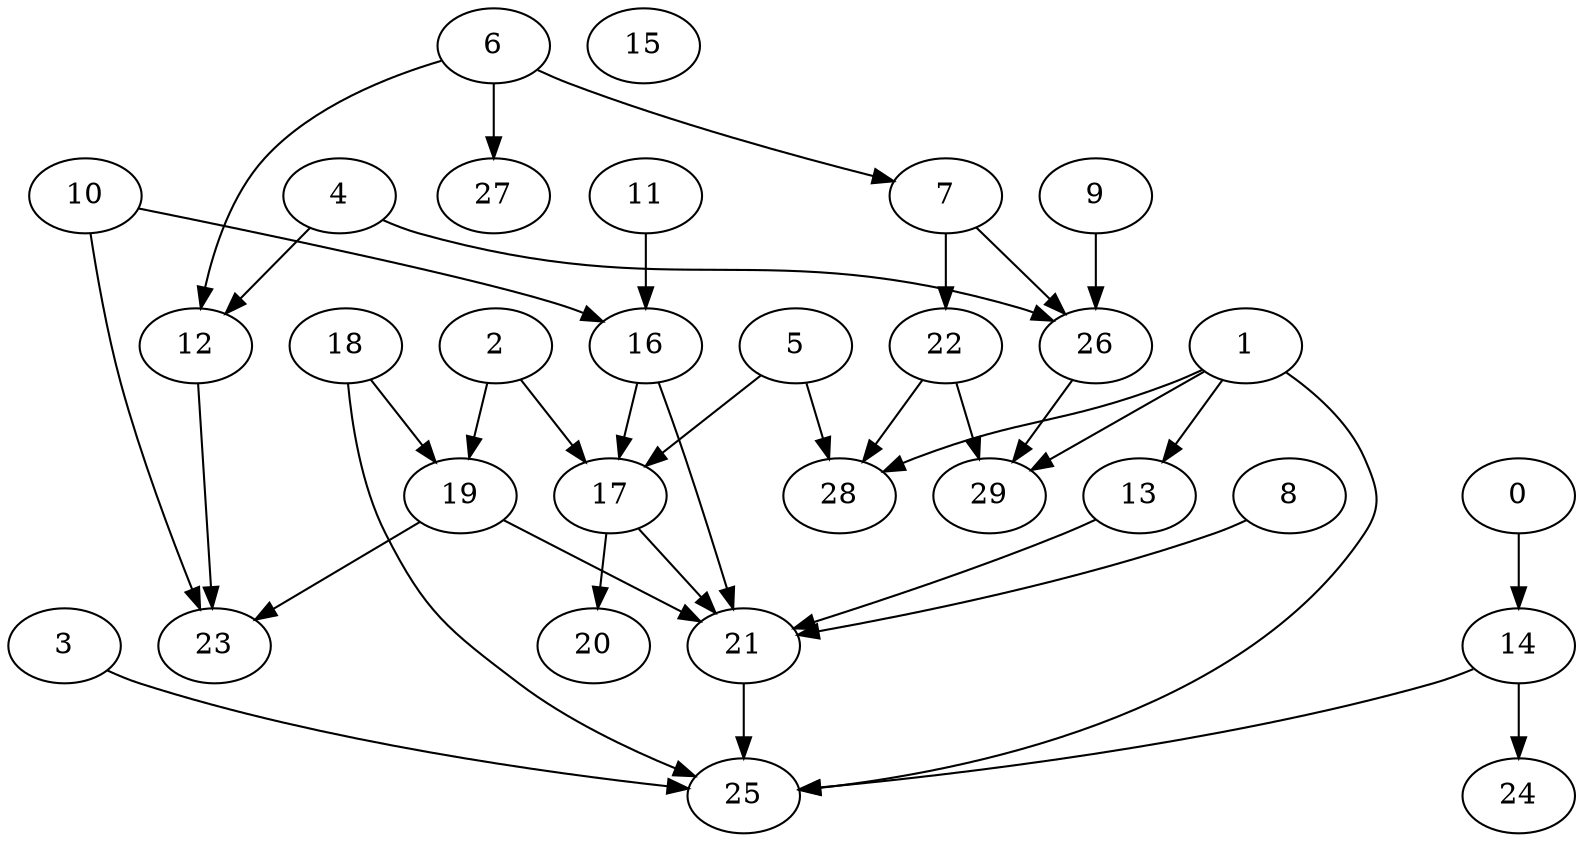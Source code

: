 digraph "Random_Nodes_30_Density_1.27_CCR_1.00_WeightType_Random_GB" {
	graph ["Duplicate states"=0,
		GraphType=Random,
		"Max states in OPEN"=0,
		Modes="120000ms; topo-ordered tasks, ; Pruning: task equivalence, fixed order ready list, ; F-value: ; Optimisation: best schedule length (\
SL) optimisation on equal, ",
		NumberOfTasks=30,
		"Pruned using list schedule length"=74,
		"States removed from OPEN"=0,
		TargetSystem="Homogeneous-8",
		"Time to schedule (ms)"=99,
		"Total idle time"=26,
		"Total schedule length"=55,
		"Total sequential time"=245,
		"Total states created"=97
	];
	11	["Finish time"=14,
		Processor=0,
		"Start time"=0,
		Weight=14];
	16	["Finish time"=32,
		Processor=0,
		"Start time"=18,
		Weight=14];
	11 -> 16	[Weight=6];
	10	["Finish time"=12,
		Processor=1,
		"Start time"=0,
		Weight=12];
	10 -> 16	[Weight=6];
	23	["Finish time"=28,
		Processor=3,
		"Start time"=24,
		Weight=4];
	10 -> 23	[Weight=4];
	6	["Finish time"=8,
		Processor=2,
		"Start time"=0,
		Weight=8];
	7	["Finish time"=19,
		Processor=2,
		"Start time"=8,
		Weight=11];
	6 -> 7	[Weight=8];
	12	["Finish time"=19,
		Processor=6,
		"Start time"=14,
		Weight=5];
	6 -> 12	[Weight=6];
	27	["Finish time"=27,
		Processor=5,
		"Start time"=16,
		Weight=11];
	6 -> 27	[Weight=5];
	18	["Finish time"=12,
		Processor=3,
		"Start time"=0,
		Weight=12];
	19	["Finish time"=24,
		Processor=3,
		"Start time"=13,
		Weight=11];
	18 -> 19	[Weight=9];
	25	["Finish time"=55,
		Processor=0,
		"Start time"=44,
		Weight=11];
	18 -> 25	[Weight=5];
	1	["Finish time"=11,
		Processor=4,
		"Start time"=0,
		Weight=11];
	13	["Finish time"=18,
		Processor=4,
		"Start time"=11,
		Weight=7];
	1 -> 13	[Weight=10];
	29	["Finish time"=47,
		Processor=1,
		"Start time"=35,
		Weight=12];
	1 -> 29	[Weight=9];
	1 -> 25	[Weight=6];
	28	["Finish time"=41,
		Processor=2,
		"Start time"=33,
		Weight=8];
	1 -> 28	[Weight=7];
	17	["Finish time"=41,
		Processor=0,
		"Start time"=32,
		Weight=9];
	16 -> 17	[Weight=5];
	21	["Finish time"=44,
		Processor=0,
		"Start time"=41,
		Weight=3];
	16 -> 21	[Weight=6];
	2	["Finish time"=7,
		Processor=5,
		"Start time"=0,
		Weight=7];
	2 -> 19	[Weight=6];
	2 -> 17	[Weight=9];
	5	["Finish time"=9,
		Processor=6,
		"Start time"=0,
		Weight=9];
	5 -> 17	[Weight=6];
	5 -> 28	[Weight=6];
	22	["Finish time"=33,
		Processor=2,
		"Start time"=19,
		Weight=14];
	7 -> 22	[Weight=6];
	26	["Finish time"=31,
		Processor=1,
		"Start time"=26,
		Weight=5];
	7 -> 26	[Weight=7];
	9	["Finish time"=11,
		Processor=7,
		"Start time"=0,
		Weight=11];
	9 -> 26	[Weight=9];
	19 -> 21	[Weight=6];
	19 -> 23	[Weight=4];
	17 -> 21	[Weight=7];
	20	["Finish time"=52,
		Processor=1,
		"Start time"=48,
		Weight=4];
	17 -> 20	[Weight=7];
	8	["Finish time"=12,
		Processor=5,
		"Start time"=7,
		Weight=5];
	8 -> 21	[Weight=10];
	13 -> 21	[Weight=7];
	4	["Finish time"=12,
		Processor=6,
		"Start time"=9,
		Weight=3];
	4 -> 26	[Weight=8];
	4 -> 12	[Weight=3];
	0	["Finish time"=14,
		Processor=7,
		"Start time"=11,
		Weight=3];
	14	["Finish time"=18,
		Processor=7,
		"Start time"=14,
		Weight=4];
	0 -> 14	[Weight=9];
	22 -> 29	[Weight=2];
	22 -> 28	[Weight=9];
	26 -> 29	[Weight=9];
	21 -> 25	[Weight=10];
	14 -> 25	[Weight=4];
	24	["Finish time"=23,
		Processor=7,
		"Start time"=18,
		Weight=5];
	14 -> 24	[Weight=2];
	3	["Finish time"=16,
		Processor=5,
		"Start time"=12,
		Weight=4];
	3 -> 25	[Weight=2];
	12 -> 23	[Weight=5];
	15	["Finish time"=26,
		Processor=4,
		"Start time"=18,
		Weight=8];
}
